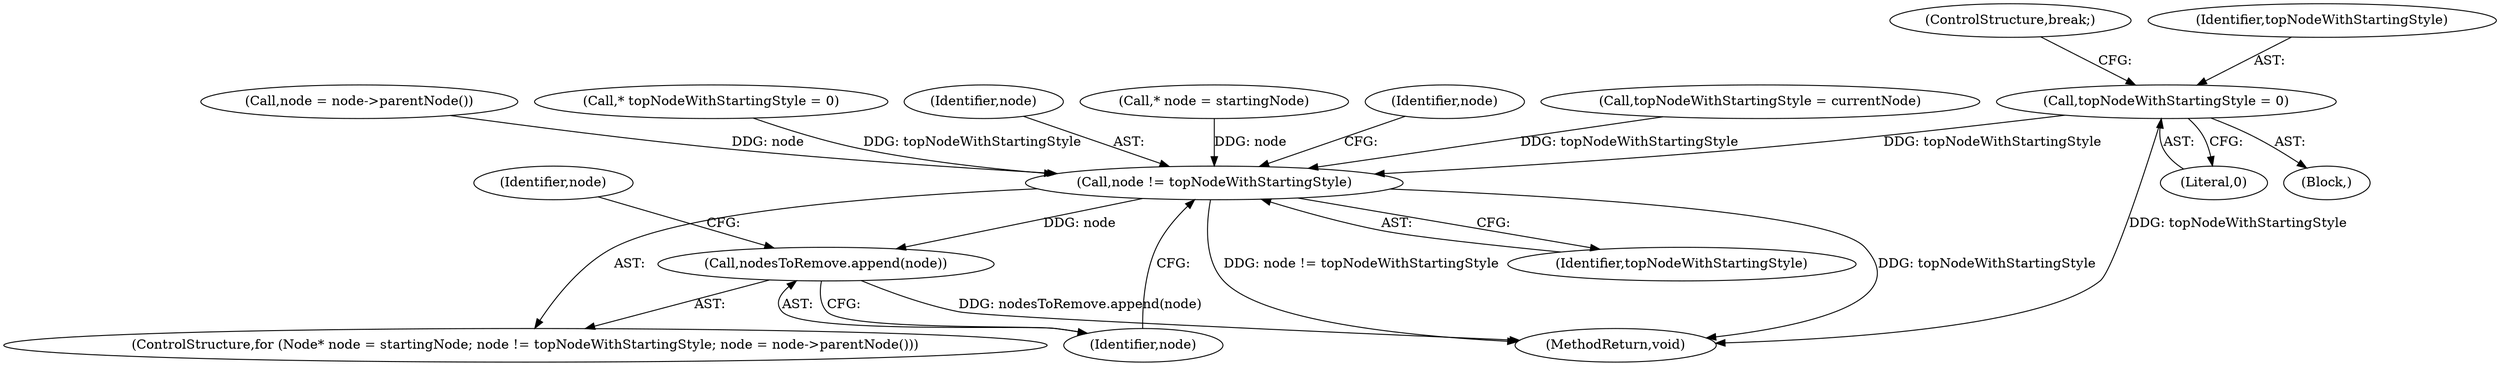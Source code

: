 digraph "0_Chrome_b2b21468c1f7f08b30a7c1755316f6026c50eb2a@pointer" {
"1000189" [label="(Call,topNodeWithStartingStyle = 0)"];
"1000215" [label="(Call,node != topNodeWithStartingStyle)"];
"1000221" [label="(Call,nodesToRemove.append(node))"];
"1000218" [label="(Call,node = node->parentNode())"];
"1000215" [label="(Call,node != topNodeWithStartingStyle)"];
"1000189" [label="(Call,topNodeWithStartingStyle = 0)"];
"1000151" [label="(Call,* topNodeWithStartingStyle = 0)"];
"1000221" [label="(Call,nodesToRemove.append(node))"];
"1000216" [label="(Identifier,node)"];
"1000212" [label="(Call,* node = startingNode)"];
"1000253" [label="(MethodReturn,void)"];
"1000217" [label="(Identifier,topNodeWithStartingStyle)"];
"1000118" [label="(Identifier,node)"];
"1000222" [label="(Identifier,node)"];
"1000219" [label="(Identifier,node)"];
"1000192" [label="(ControlStructure,break;)"];
"1000204" [label="(Call,topNodeWithStartingStyle = currentNode)"];
"1000210" [label="(ControlStructure,for (Node* node = startingNode; node != topNodeWithStartingStyle; node = node->parentNode()))"];
"1000191" [label="(Literal,0)"];
"1000190" [label="(Identifier,topNodeWithStartingStyle)"];
"1000188" [label="(Block,)"];
"1000189" -> "1000188"  [label="AST: "];
"1000189" -> "1000191"  [label="CFG: "];
"1000190" -> "1000189"  [label="AST: "];
"1000191" -> "1000189"  [label="AST: "];
"1000192" -> "1000189"  [label="CFG: "];
"1000189" -> "1000253"  [label="DDG: topNodeWithStartingStyle"];
"1000189" -> "1000215"  [label="DDG: topNodeWithStartingStyle"];
"1000215" -> "1000210"  [label="AST: "];
"1000215" -> "1000217"  [label="CFG: "];
"1000216" -> "1000215"  [label="AST: "];
"1000217" -> "1000215"  [label="AST: "];
"1000222" -> "1000215"  [label="CFG: "];
"1000118" -> "1000215"  [label="CFG: "];
"1000215" -> "1000253"  [label="DDG: topNodeWithStartingStyle"];
"1000215" -> "1000253"  [label="DDG: node != topNodeWithStartingStyle"];
"1000218" -> "1000215"  [label="DDG: node"];
"1000212" -> "1000215"  [label="DDG: node"];
"1000151" -> "1000215"  [label="DDG: topNodeWithStartingStyle"];
"1000204" -> "1000215"  [label="DDG: topNodeWithStartingStyle"];
"1000215" -> "1000221"  [label="DDG: node"];
"1000221" -> "1000210"  [label="AST: "];
"1000221" -> "1000222"  [label="CFG: "];
"1000222" -> "1000221"  [label="AST: "];
"1000219" -> "1000221"  [label="CFG: "];
"1000221" -> "1000253"  [label="DDG: nodesToRemove.append(node)"];
}
